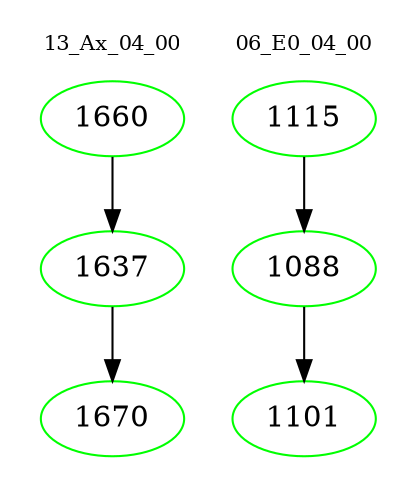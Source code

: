 digraph{
subgraph cluster_0 {
color = white
label = "13_Ax_04_00";
fontsize=10;
T0_1660 [label="1660", color="green"]
T0_1660 -> T0_1637 [color="black"]
T0_1637 [label="1637", color="green"]
T0_1637 -> T0_1670 [color="black"]
T0_1670 [label="1670", color="green"]
}
subgraph cluster_1 {
color = white
label = "06_E0_04_00";
fontsize=10;
T1_1115 [label="1115", color="green"]
T1_1115 -> T1_1088 [color="black"]
T1_1088 [label="1088", color="green"]
T1_1088 -> T1_1101 [color="black"]
T1_1101 [label="1101", color="green"]
}
}
